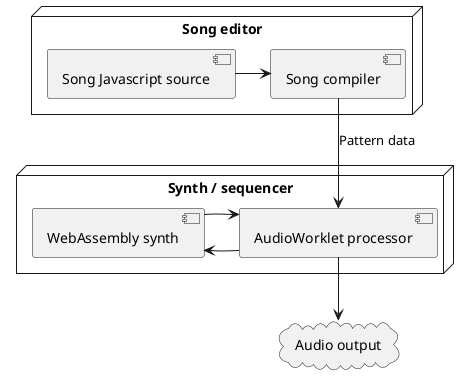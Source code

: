 @startuml

node "Song editor" {
    [Song Javascript source] as songsource
    [Song compiler] as songcompiler
}
node "Synth / sequencer" {
    [AudioWorklet processor] as audioworkletprocessor  
    [WebAssembly synth] as wasmsynth  
}

cloud "Audio output" as audiooutput {

}

songsource -> songcompiler
songcompiler -down-> audioworkletprocessor : "Pattern data"
audioworkletprocessor -> wasmsynth
wasmsynth -> audioworkletprocessor

audioworkletprocessor -down-> audiooutput

@enduml